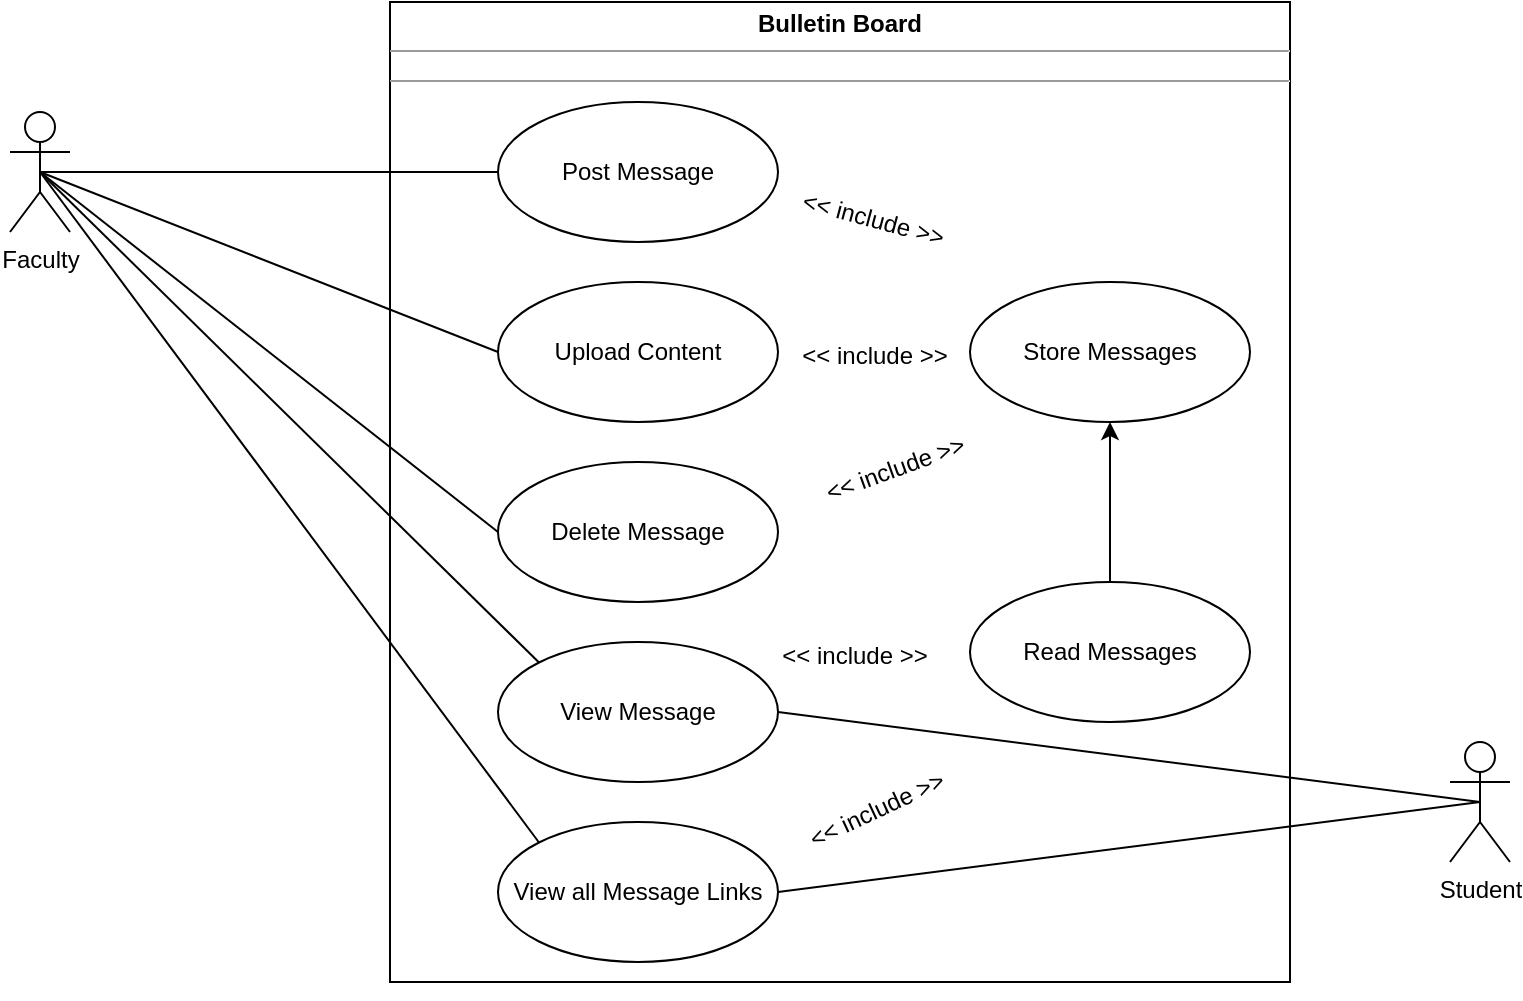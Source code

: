 <mxfile>
    <diagram id="hK1bAc9mpU-AfDvGt_9T" name="Page-1">
        <mxGraphModel dx="857" dy="708" grid="1" gridSize="10" guides="1" tooltips="1" connect="1" arrows="1" fold="1" page="1" pageScale="1" pageWidth="827" pageHeight="1169" math="0" shadow="0">
            <root>
                <mxCell id="0"/>
                <mxCell id="1" parent="0"/>
                <mxCell id="86" style="edgeStyle=none;html=1;exitX=1;exitY=1;exitDx=0;exitDy=0;" parent="1" source="44" edge="1">
                    <mxGeometry relative="1" as="geometry">
                        <mxPoint x="450.333" y="260.167" as="targetPoint"/>
                    </mxGeometry>
                </mxCell>
                <mxCell id="44" value="&lt;p style=&quot;margin:0px;margin-top:4px;text-align:center;&quot;&gt;&lt;b&gt;Bulletin Board&lt;/b&gt;&lt;/p&gt;&lt;hr size=&quot;1&quot;&gt;&lt;div style=&quot;height:2px;&quot;&gt;&lt;/div&gt;&lt;hr size=&quot;1&quot;&gt;&lt;div style=&quot;height:2px;&quot;&gt;&lt;/div&gt;" style="verticalAlign=top;align=left;overflow=fill;fontSize=12;fontFamily=Helvetica;html=1;" parent="1" vertex="1">
                    <mxGeometry x="220" y="10" width="450" height="490" as="geometry"/>
                </mxCell>
                <mxCell id="94" value="" style="html=1;entryX=0;entryY=0.5;entryDx=0;entryDy=0;movable=1;resizable=1;rotatable=1;deletable=1;editable=1;connectable=1;endArrow=none;endFill=0;exitX=0.5;exitY=0.5;exitDx=0;exitDy=0;exitPerimeter=0;" parent="1" source="47" target="83" edge="1">
                    <mxGeometry relative="1" as="geometry"/>
                </mxCell>
                <object label="Faculty" Lecturer="" id="47">
                    <mxCell style="shape=umlActor;verticalLabelPosition=bottom;verticalAlign=top;html=1;" parent="1" vertex="1">
                        <mxGeometry x="30" y="65" width="30" height="60" as="geometry"/>
                    </mxCell>
                </object>
                <mxCell id="83" value="Post Message" style="ellipse;whiteSpace=wrap;html=1;" parent="1" vertex="1">
                    <mxGeometry x="274" y="60" width="140" height="70" as="geometry"/>
                </mxCell>
                <mxCell id="84" value="View Message" style="ellipse;whiteSpace=wrap;html=1;" parent="1" vertex="1">
                    <mxGeometry x="274" y="330" width="140" height="70" as="geometry"/>
                </mxCell>
                <mxCell id="85" value="Student" style="shape=umlActor;verticalLabelPosition=bottom;verticalAlign=top;html=1;" parent="1" vertex="1">
                    <mxGeometry x="750" y="380" width="30" height="60" as="geometry"/>
                </mxCell>
                <mxCell id="87" value="View all Message Links" style="ellipse;whiteSpace=wrap;html=1;" parent="1" vertex="1">
                    <mxGeometry x="274" y="420" width="140" height="70" as="geometry"/>
                </mxCell>
                <mxCell id="95" value="" style="html=1;movable=1;resizable=1;rotatable=1;deletable=1;editable=1;connectable=1;endArrow=none;endFill=0;exitX=0.5;exitY=0.5;exitDx=0;exitDy=0;exitPerimeter=0;entryX=1;entryY=0.5;entryDx=0;entryDy=0;" parent="1" source="85" target="84" edge="1">
                    <mxGeometry relative="1" as="geometry">
                        <mxPoint x="70" y="190" as="sourcePoint"/>
                        <mxPoint x="210" y="205" as="targetPoint"/>
                    </mxGeometry>
                </mxCell>
                <mxCell id="96" value="" style="html=1;movable=1;resizable=1;rotatable=1;deletable=1;editable=1;connectable=1;endArrow=none;endFill=0;entryX=0;entryY=0;entryDx=0;entryDy=0;exitX=0.5;exitY=0.5;exitDx=0;exitDy=0;exitPerimeter=0;" parent="1" source="47" target="84" edge="1">
                    <mxGeometry relative="1" as="geometry">
                        <mxPoint x="70" y="90" as="sourcePoint"/>
                        <mxPoint x="220" y="115" as="targetPoint"/>
                    </mxGeometry>
                </mxCell>
                <mxCell id="97" value="" style="html=1;movable=1;resizable=1;rotatable=1;deletable=1;editable=1;connectable=1;endArrow=none;endFill=0;entryX=0;entryY=0;entryDx=0;entryDy=0;exitX=0.5;exitY=0.5;exitDx=0;exitDy=0;exitPerimeter=0;" parent="1" source="47" target="87" edge="1">
                    <mxGeometry relative="1" as="geometry">
                        <mxPoint x="60" y="80" as="sourcePoint"/>
                        <mxPoint x="240.503" y="190.251" as="targetPoint"/>
                    </mxGeometry>
                </mxCell>
                <mxCell id="98" value="" style="html=1;movable=1;resizable=1;rotatable=1;deletable=1;editable=1;connectable=1;endArrow=none;endFill=0;exitX=0.5;exitY=0.5;exitDx=0;exitDy=0;exitPerimeter=0;entryX=1;entryY=0.5;entryDx=0;entryDy=0;" parent="1" source="85" target="87" edge="1">
                    <mxGeometry relative="1" as="geometry">
                        <mxPoint x="65.0" y="200" as="sourcePoint"/>
                        <mxPoint x="220" y="215" as="targetPoint"/>
                    </mxGeometry>
                </mxCell>
                <mxCell id="99" value="Delete Message" style="ellipse;whiteSpace=wrap;html=1;" parent="1" vertex="1">
                    <mxGeometry x="274" y="240" width="140" height="70" as="geometry"/>
                </mxCell>
                <mxCell id="100" value="Upload Content" style="ellipse;whiteSpace=wrap;html=1;" parent="1" vertex="1">
                    <mxGeometry x="274" y="150" width="140" height="70" as="geometry"/>
                </mxCell>
                <mxCell id="102" value="" style="html=1;entryX=0;entryY=0.5;entryDx=0;entryDy=0;movable=1;resizable=1;rotatable=1;deletable=1;editable=1;connectable=1;endArrow=none;endFill=0;exitX=0.5;exitY=0.5;exitDx=0;exitDy=0;exitPerimeter=0;" parent="1" source="47" target="99" edge="1">
                    <mxGeometry relative="1" as="geometry">
                        <mxPoint x="10" y="80" as="sourcePoint"/>
                        <mxPoint x="270" y="105" as="targetPoint"/>
                    </mxGeometry>
                </mxCell>
                <mxCell id="103" value="" style="html=1;entryX=0;entryY=0.5;entryDx=0;entryDy=0;movable=1;resizable=1;rotatable=1;deletable=1;editable=1;connectable=1;endArrow=none;endFill=0;exitX=0.5;exitY=0.5;exitDx=0;exitDy=0;exitPerimeter=0;" parent="1" source="47" target="100" edge="1">
                    <mxGeometry relative="1" as="geometry">
                        <mxPoint x="65" y="90" as="sourcePoint"/>
                        <mxPoint x="270" y="105" as="targetPoint"/>
                    </mxGeometry>
                </mxCell>
                <mxCell id="104" value="Store Messages" style="ellipse;whiteSpace=wrap;html=1;" vertex="1" parent="1">
                    <mxGeometry x="510" y="150" width="140" height="70" as="geometry"/>
                </mxCell>
                <mxCell id="108" value="&amp;lt;&amp;lt; include &amp;gt;&amp;gt;" style="text;html=1;align=center;rotation=15;" vertex="1" parent="1">
                    <mxGeometry x="360" y="105" width="204" height="25" as="geometry"/>
                </mxCell>
                <mxCell id="110" value="&amp;lt;&amp;lt; include &amp;gt;&amp;gt;" style="text;html=1;align=center;rotation=0;" vertex="1" parent="1">
                    <mxGeometry x="370" y="172.5" width="184" height="25" as="geometry"/>
                </mxCell>
                <mxCell id="111" value="&amp;lt;&amp;lt; include &amp;gt;&amp;gt;" style="text;html=1;align=center;rotation=-20;" vertex="1" parent="1">
                    <mxGeometry x="380" y="230" width="184" height="25" as="geometry"/>
                </mxCell>
                <mxCell id="112" value="&amp;lt;&amp;lt; include &amp;gt;&amp;gt;" style="text;html=1;align=center;rotation=0;" vertex="1" parent="1">
                    <mxGeometry x="360" y="322.5" width="184" height="25" as="geometry"/>
                </mxCell>
                <mxCell id="114" value="" style="edgeStyle=none;html=1;" edge="1" parent="1" source="113" target="104">
                    <mxGeometry relative="1" as="geometry"/>
                </mxCell>
                <mxCell id="113" value="Read Messages" style="ellipse;whiteSpace=wrap;html=1;" vertex="1" parent="1">
                    <mxGeometry x="510" y="300" width="140" height="70" as="geometry"/>
                </mxCell>
                <mxCell id="115" value="&amp;lt;&amp;lt; include &amp;gt;&amp;gt;" style="text;html=1;align=center;rotation=-25;" vertex="1" parent="1">
                    <mxGeometry x="370" y="400" width="184" height="25" as="geometry"/>
                </mxCell>
            </root>
        </mxGraphModel>
    </diagram>
</mxfile>